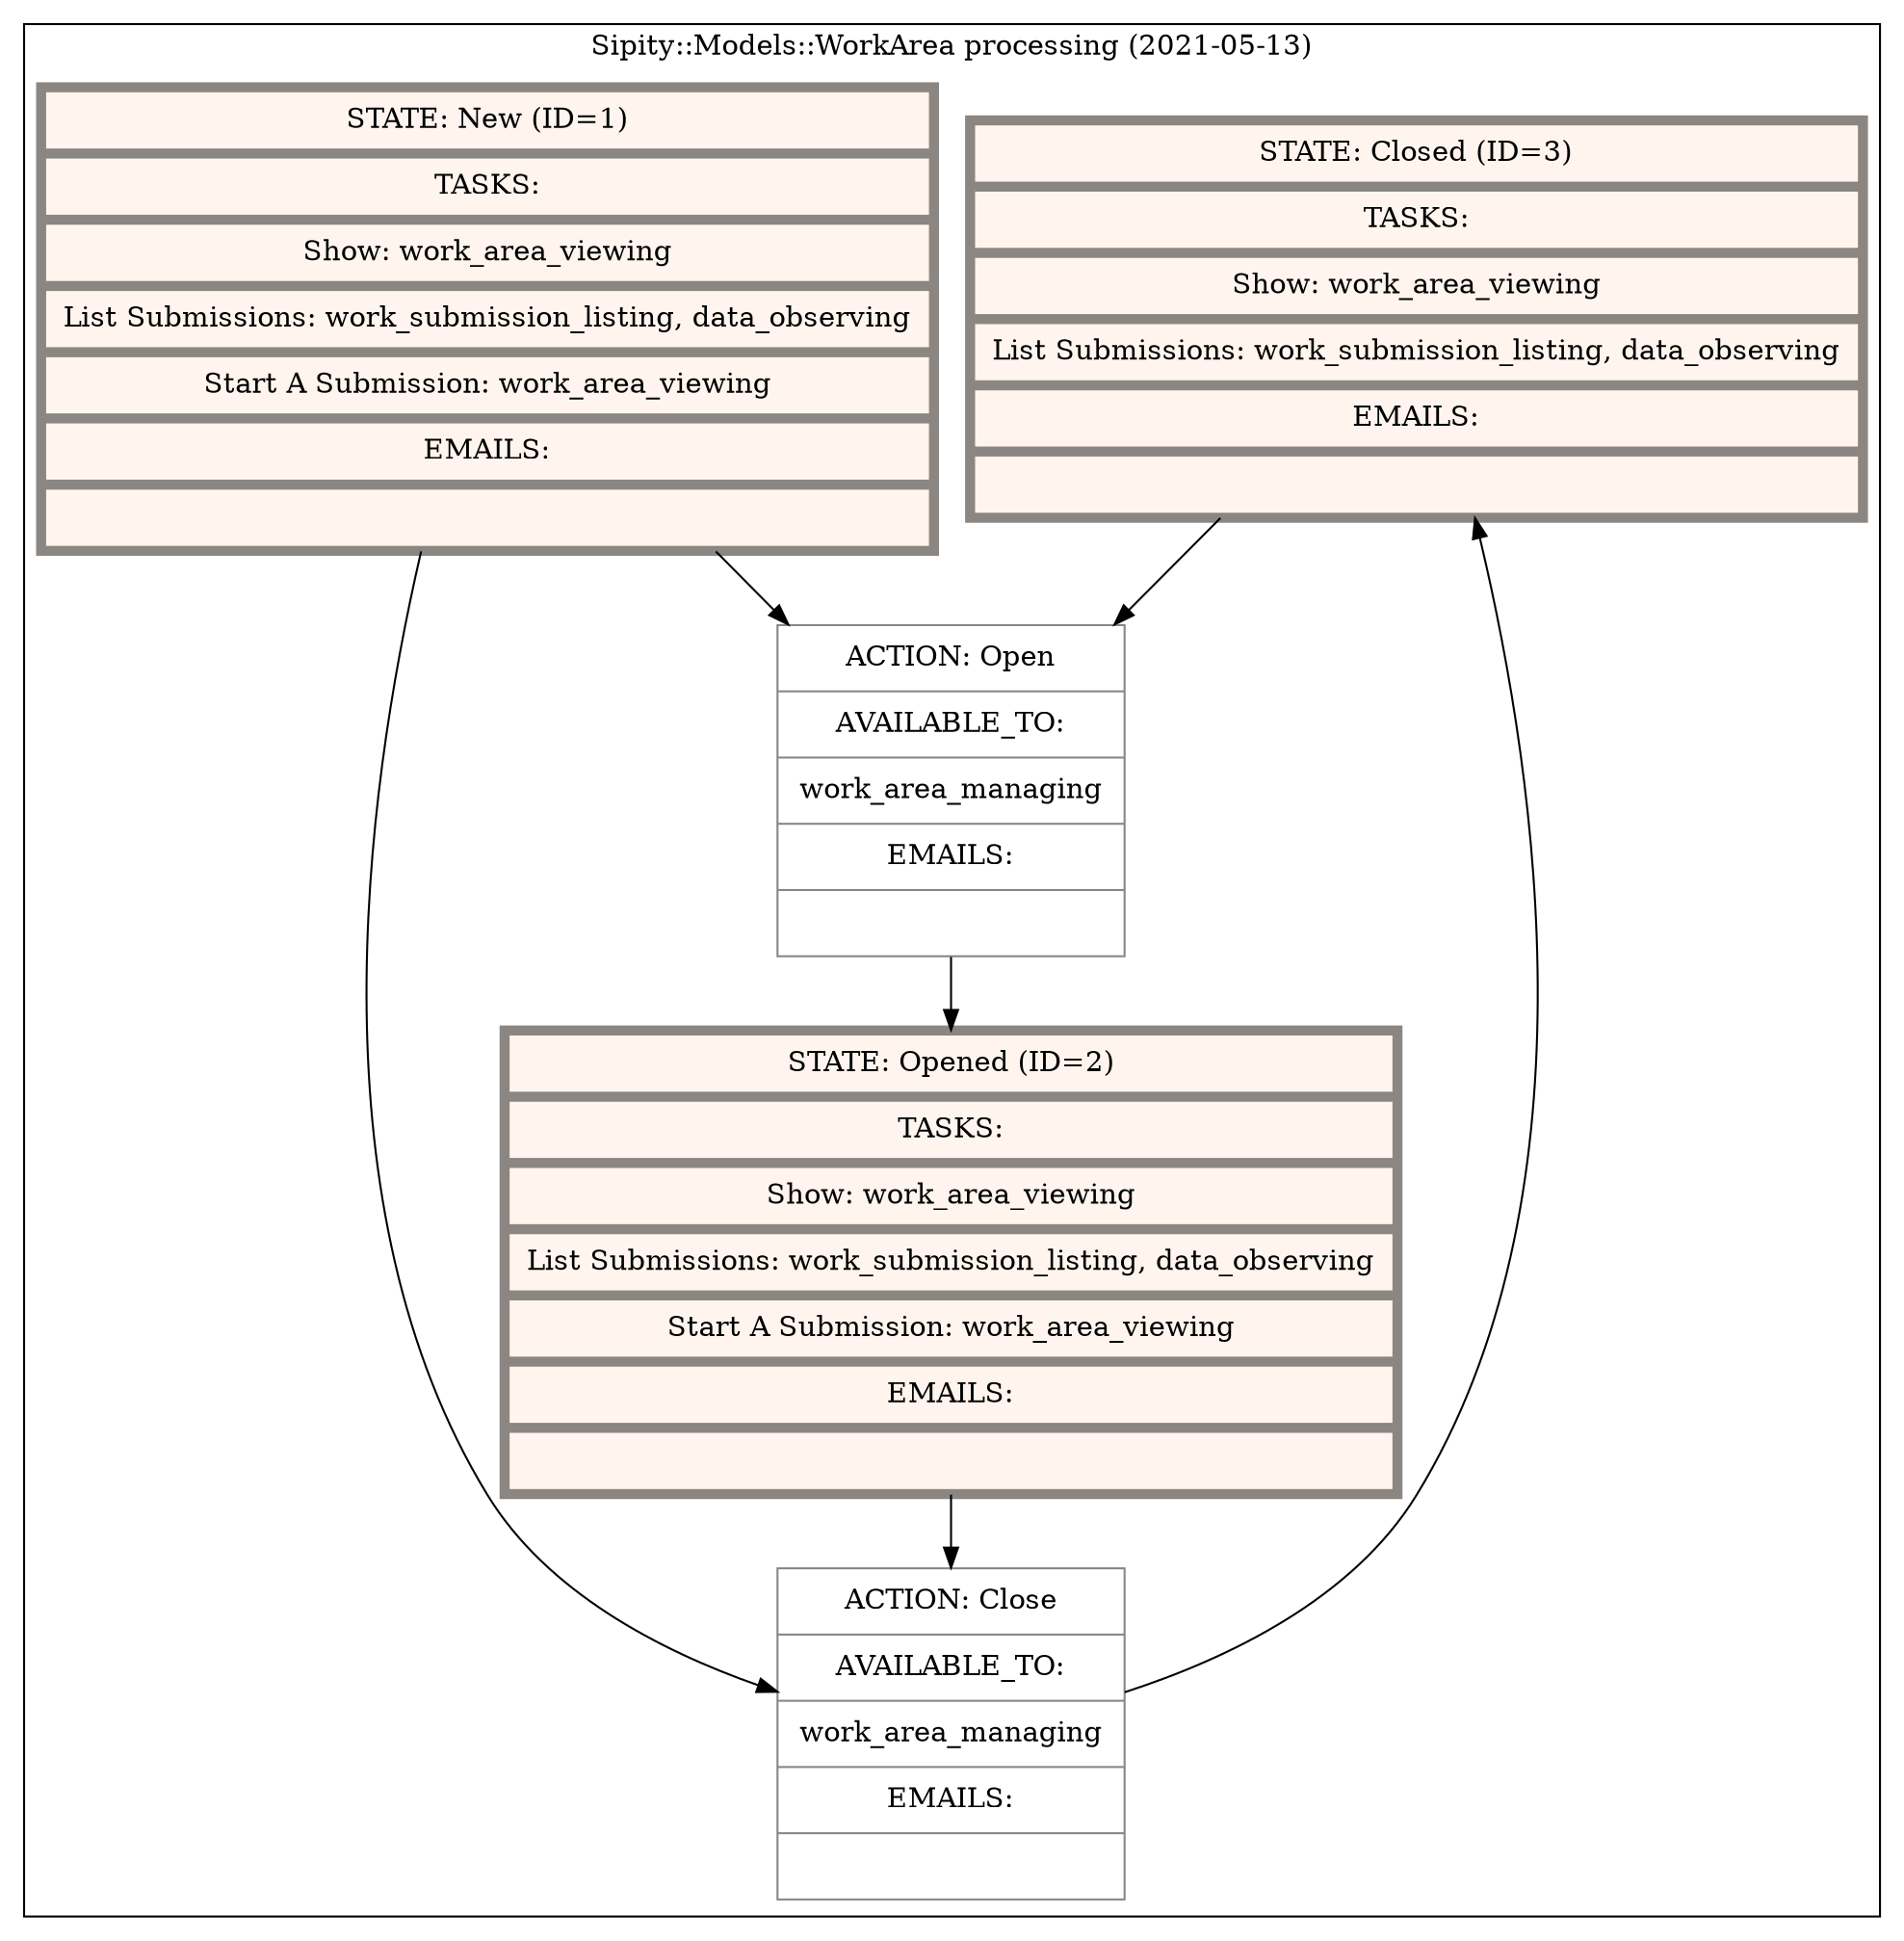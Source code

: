 digraph "G" {
  compound=true;
  node[color="grey15" margin="0.15, 0.125"];
  subgraph cluster_0 {
    label="Sipity::Models::WorkArea processing (2021-05-13)"
    node[style=filled fillcolor=white color="seashell4"]
    subgraph 0 {
      label="States";
      node[shape="record" fillcolor="seashell1" penwidth=5]
      state_closed [label="{ STATE: Closed (ID=3)| TASKS: | Show: work_area_viewing | List Submissions: work_submission_listing, data_observing | EMAILS: |  }"]
      state_new [label="{ STATE: New (ID=1)| TASKS: | Show: work_area_viewing | List Submissions: work_submission_listing, data_observing | Start A Submission: work_area_viewing | EMAILS: |  }"]
      state_opened [label="{ STATE: Opened (ID=2)| TASKS: | Show: work_area_viewing | List Submissions: work_submission_listing, data_observing | Start A Submission: work_area_viewing | EMAILS: |  }"]
    }
    subgraph 1 {
      label="Actions"
      node[shape="record" shape=record penwidth=1]
        action_open [label="{ ACTION: Open | AVAILABLE_TO: | work_area_managing | EMAILS: |  }"]
        action_close [label="{ ACTION: Close | AVAILABLE_TO: | work_area_managing | EMAILS: |  }"]
    }
      state_closed -> action_open
      action_open -> state_opened
      state_new -> action_open
      state_new -> action_close
      action_close -> state_closed
      state_opened -> action_close
  }
}
